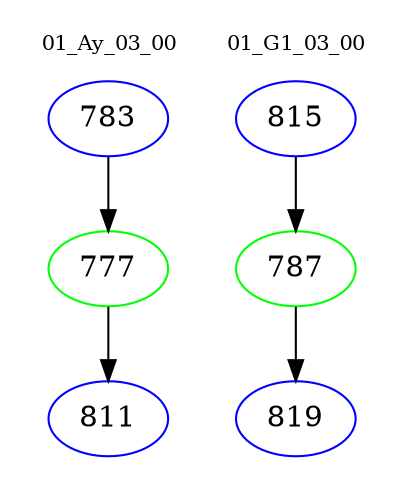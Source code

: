 digraph{
subgraph cluster_0 {
color = white
label = "01_Ay_03_00";
fontsize=10;
T0_783 [label="783", color="blue"]
T0_783 -> T0_777 [color="black"]
T0_777 [label="777", color="green"]
T0_777 -> T0_811 [color="black"]
T0_811 [label="811", color="blue"]
}
subgraph cluster_1 {
color = white
label = "01_G1_03_00";
fontsize=10;
T1_815 [label="815", color="blue"]
T1_815 -> T1_787 [color="black"]
T1_787 [label="787", color="green"]
T1_787 -> T1_819 [color="black"]
T1_819 [label="819", color="blue"]
}
}
